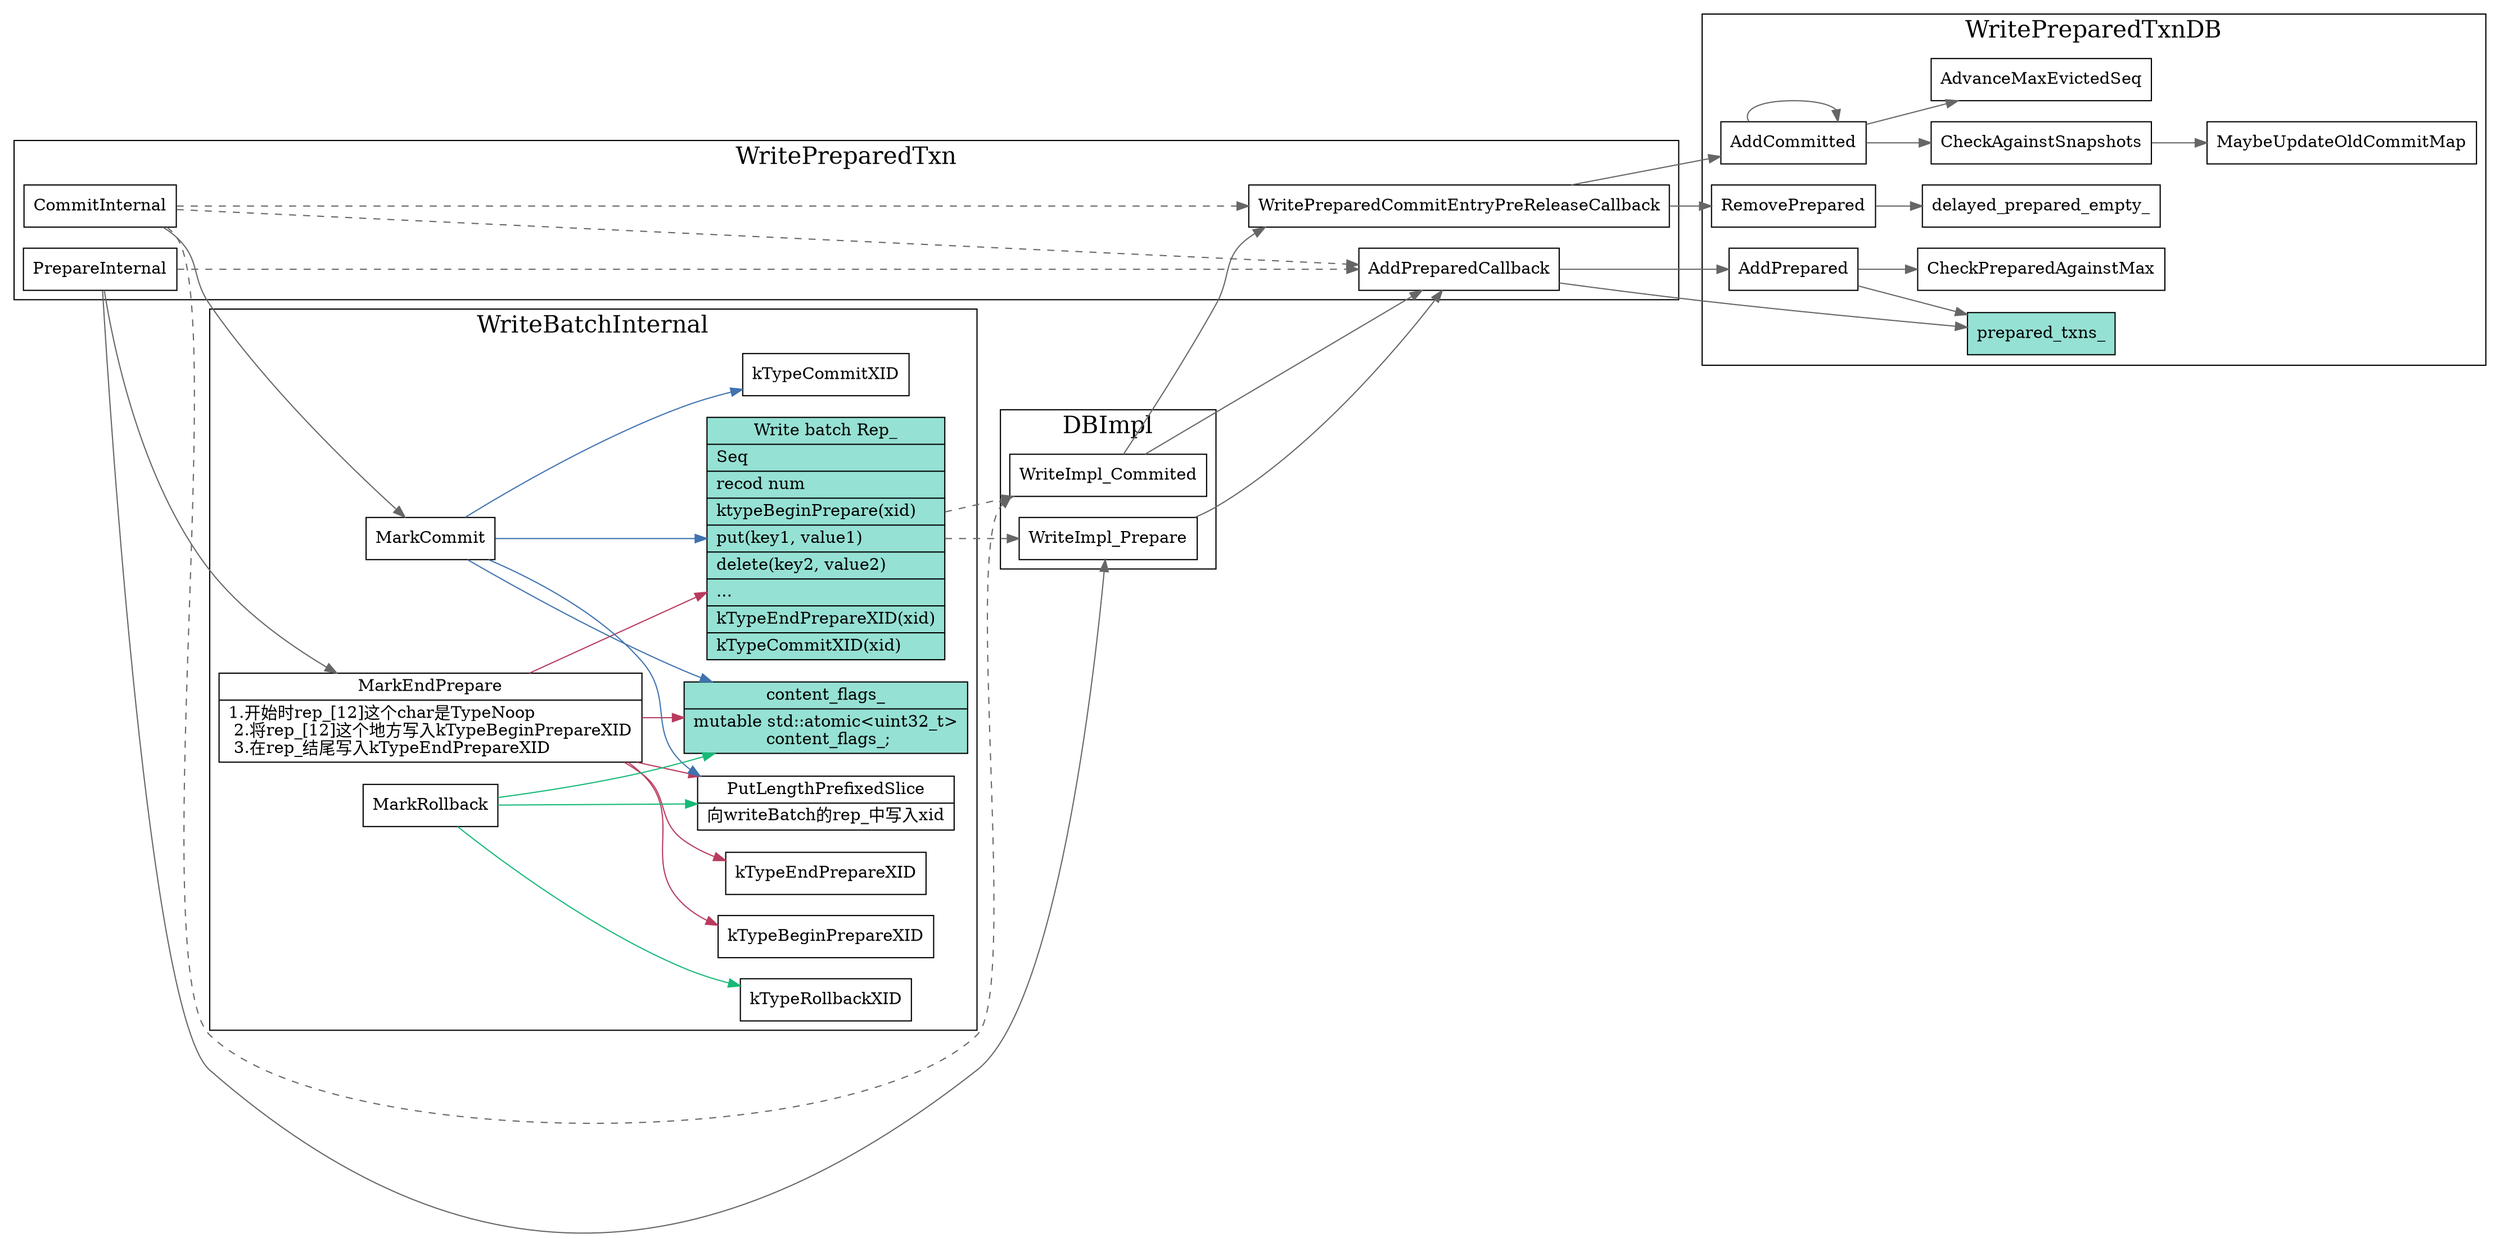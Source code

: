 digraph write_prepared_txn {
  node[shape=box];
  edge[color=gray40];
  newrank=true;
  rankdir=LR;

  subgraph cluster_DBImpl {
    graph[label="DBImpl";fontsize=20;];
    WriteImpl_Prepare;
    WriteImpl_Commited;
  }

  WAL_REP -> {
    WriteImpl_Commited;
    WriteImpl_Prepare;
  }[style=dashed];

  subgraph cluster_WriteBatchInternal {
    graph[label="WriteBatchInternal";fontsize=20;];
    MarkEndPrepare[
      shape="record"
      label="{{
        MarkEndPrepare|
        1.开始时rep_[12]这个char是TypeNoop\l
        2.将rep_[12]这个地方写入kTypeBeginPrepareXID\l
        3.在rep_结尾写入kTypeEndPrepareXID\l
      }}"
    ];
    MarkEndPrepare -> {
      kTypeBeginPrepareXID;
      kTypeEndPrepareXID;
      PutLengthPrefixedSlice;
      content_flags_;
      WAL_REP;
    }[color="#b83b5e"];

    MarkCommit -> {
      kTypeCommitXID;
      PutLengthPrefixedSlice;
      content_flags_;
      WAL_REP;
    }[color="#3f72af"];

    MarkRollback -> {
      kTypeRollbackXID;
      PutLengthPrefixedSlice;
      content_flags_;
    }[color="#17b978"];

    content_flags_[
      shape="record";
      fillcolor="#95e1d3"
      style=filled;
      label="{{
        content_flags_|
          mutable std::atomic\<uint32_t\>\l content_flags_;
      }}"
    ];
    PutLengthPrefixedSlice[
      shape="record"
      label="{{
        PutLengthPrefixedSlice|
        向writeBatch的rep_中写入xid
      }}"
    ];

    WAL_REP[
      shape="record";
      fillcolor="#95e1d3"
      style=filled;
      label="{{
        Write batch Rep_|
          Seq\l|
          recod num \l|
          ktypeBeginPrepare(xid)\l|
          put(key1, value1)\l|
          delete(key2, value2)\l|
          ...\l|
          kTypeEndPrepareXID(xid)\l|
          <commit> kTypeCommitXID(xid)\l
      }}";
    ];
  }
  subgraph cluster_WritePreparedTxnDB {
    graph[label="WritePreparedTxnDB";fontsize=20;];
    AddPrepared -> {
      prepared_txns_;
      CheckPreparedAgainstMax;
    }
    prepared_txns_[
      shape="record";
      fillcolor="#95e1d3"
      style=filled;
      label="{{
        prepared_txns_
      }}"
    ];


    AddCommitted -> {
      CheckAgainstSnapshots;
      AddCommitted;
      AdvanceMaxEvictedSeq;
    }
    RemovePrepared -> {
      delayed_prepared_empty_;
    }

    CheckAgainstSnapshots -> {
      MaybeUpdateOldCommitMap;
    }
  }
  subgraph cluster_WritePreparedTxn {
    graph[label="WritePreparedTxn";fontsize=20;];
    PrepareInternal -> {
      MarkEndPrepare;
      WriteImpl_Prepare;
    }
    PrepareInternal -> AddPreparedCallback[style=dashed];
    WriteImpl_Prepare -> AddPreparedCallback;
    AddPreparedCallback -> {
      AddPrepared;
      prepared_txns_;
    }


    CommitInternal -> {
      MarkCommit;
    }
    CommitInternal -> {
      WritePreparedCommitEntryPreReleaseCallback;
      AddPreparedCallback;
      WriteImpl_Commited;
    }[style=dashed];

    WriteImpl_Commited -> {
      WritePreparedCommitEntryPreReleaseCallback;
      AddPreparedCallback;
    }
    WritePreparedCommitEntryPreReleaseCallback -> {
      AddCommitted;
      RemovePrepared;
    }
  }
}
